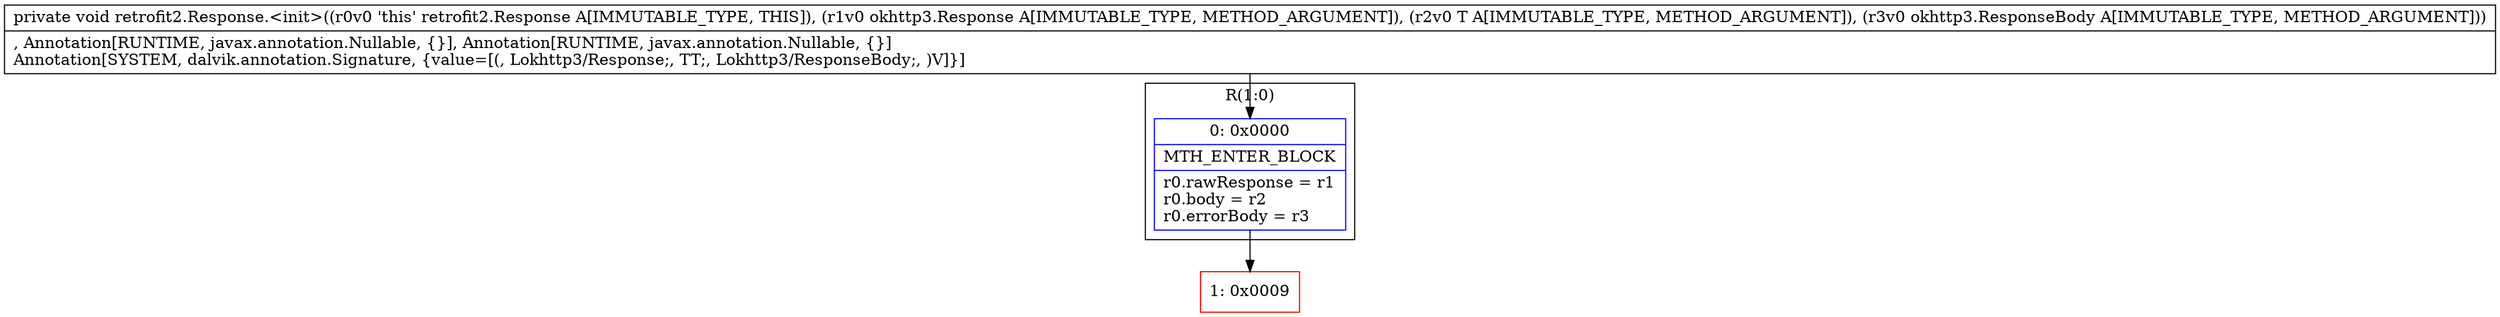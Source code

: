 digraph "CFG forretrofit2.Response.\<init\>(Lokhttp3\/Response;Ljava\/lang\/Object;Lokhttp3\/ResponseBody;)V" {
subgraph cluster_Region_1907990744 {
label = "R(1:0)";
node [shape=record,color=blue];
Node_0 [shape=record,label="{0\:\ 0x0000|MTH_ENTER_BLOCK\l|r0.rawResponse = r1\lr0.body = r2\lr0.errorBody = r3\l}"];
}
Node_1 [shape=record,color=red,label="{1\:\ 0x0009}"];
MethodNode[shape=record,label="{private void retrofit2.Response.\<init\>((r0v0 'this' retrofit2.Response A[IMMUTABLE_TYPE, THIS]), (r1v0 okhttp3.Response A[IMMUTABLE_TYPE, METHOD_ARGUMENT]), (r2v0 T A[IMMUTABLE_TYPE, METHOD_ARGUMENT]), (r3v0 okhttp3.ResponseBody A[IMMUTABLE_TYPE, METHOD_ARGUMENT]))  | , Annotation[RUNTIME, javax.annotation.Nullable, \{\}], Annotation[RUNTIME, javax.annotation.Nullable, \{\}]\lAnnotation[SYSTEM, dalvik.annotation.Signature, \{value=[(, Lokhttp3\/Response;, TT;, Lokhttp3\/ResponseBody;, )V]\}]\l}"];
MethodNode -> Node_0;
Node_0 -> Node_1;
}

